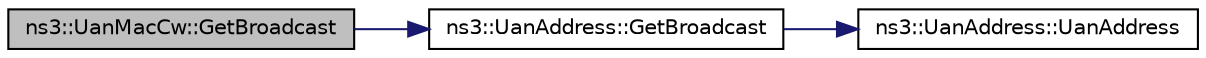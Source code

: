 digraph "ns3::UanMacCw::GetBroadcast"
{
  edge [fontname="Helvetica",fontsize="10",labelfontname="Helvetica",labelfontsize="10"];
  node [fontname="Helvetica",fontsize="10",shape=record];
  rankdir="LR";
  Node1 [label="ns3::UanMacCw::GetBroadcast",height=0.2,width=0.4,color="black", fillcolor="grey75", style="filled", fontcolor="black"];
  Node1 -> Node2 [color="midnightblue",fontsize="10",style="solid"];
  Node2 [label="ns3::UanAddress::GetBroadcast",height=0.2,width=0.4,color="black", fillcolor="white", style="filled",URL="$d4/d5c/classns3_1_1UanAddress.html#ad3b8c69e1408b20f0536a95d70ccbeda"];
  Node2 -> Node3 [color="midnightblue",fontsize="10",style="solid"];
  Node3 [label="ns3::UanAddress::UanAddress",height=0.2,width=0.4,color="black", fillcolor="white", style="filled",URL="$d4/d5c/classns3_1_1UanAddress.html#afe2a87bc58016c1943df922757353bd3"];
}
